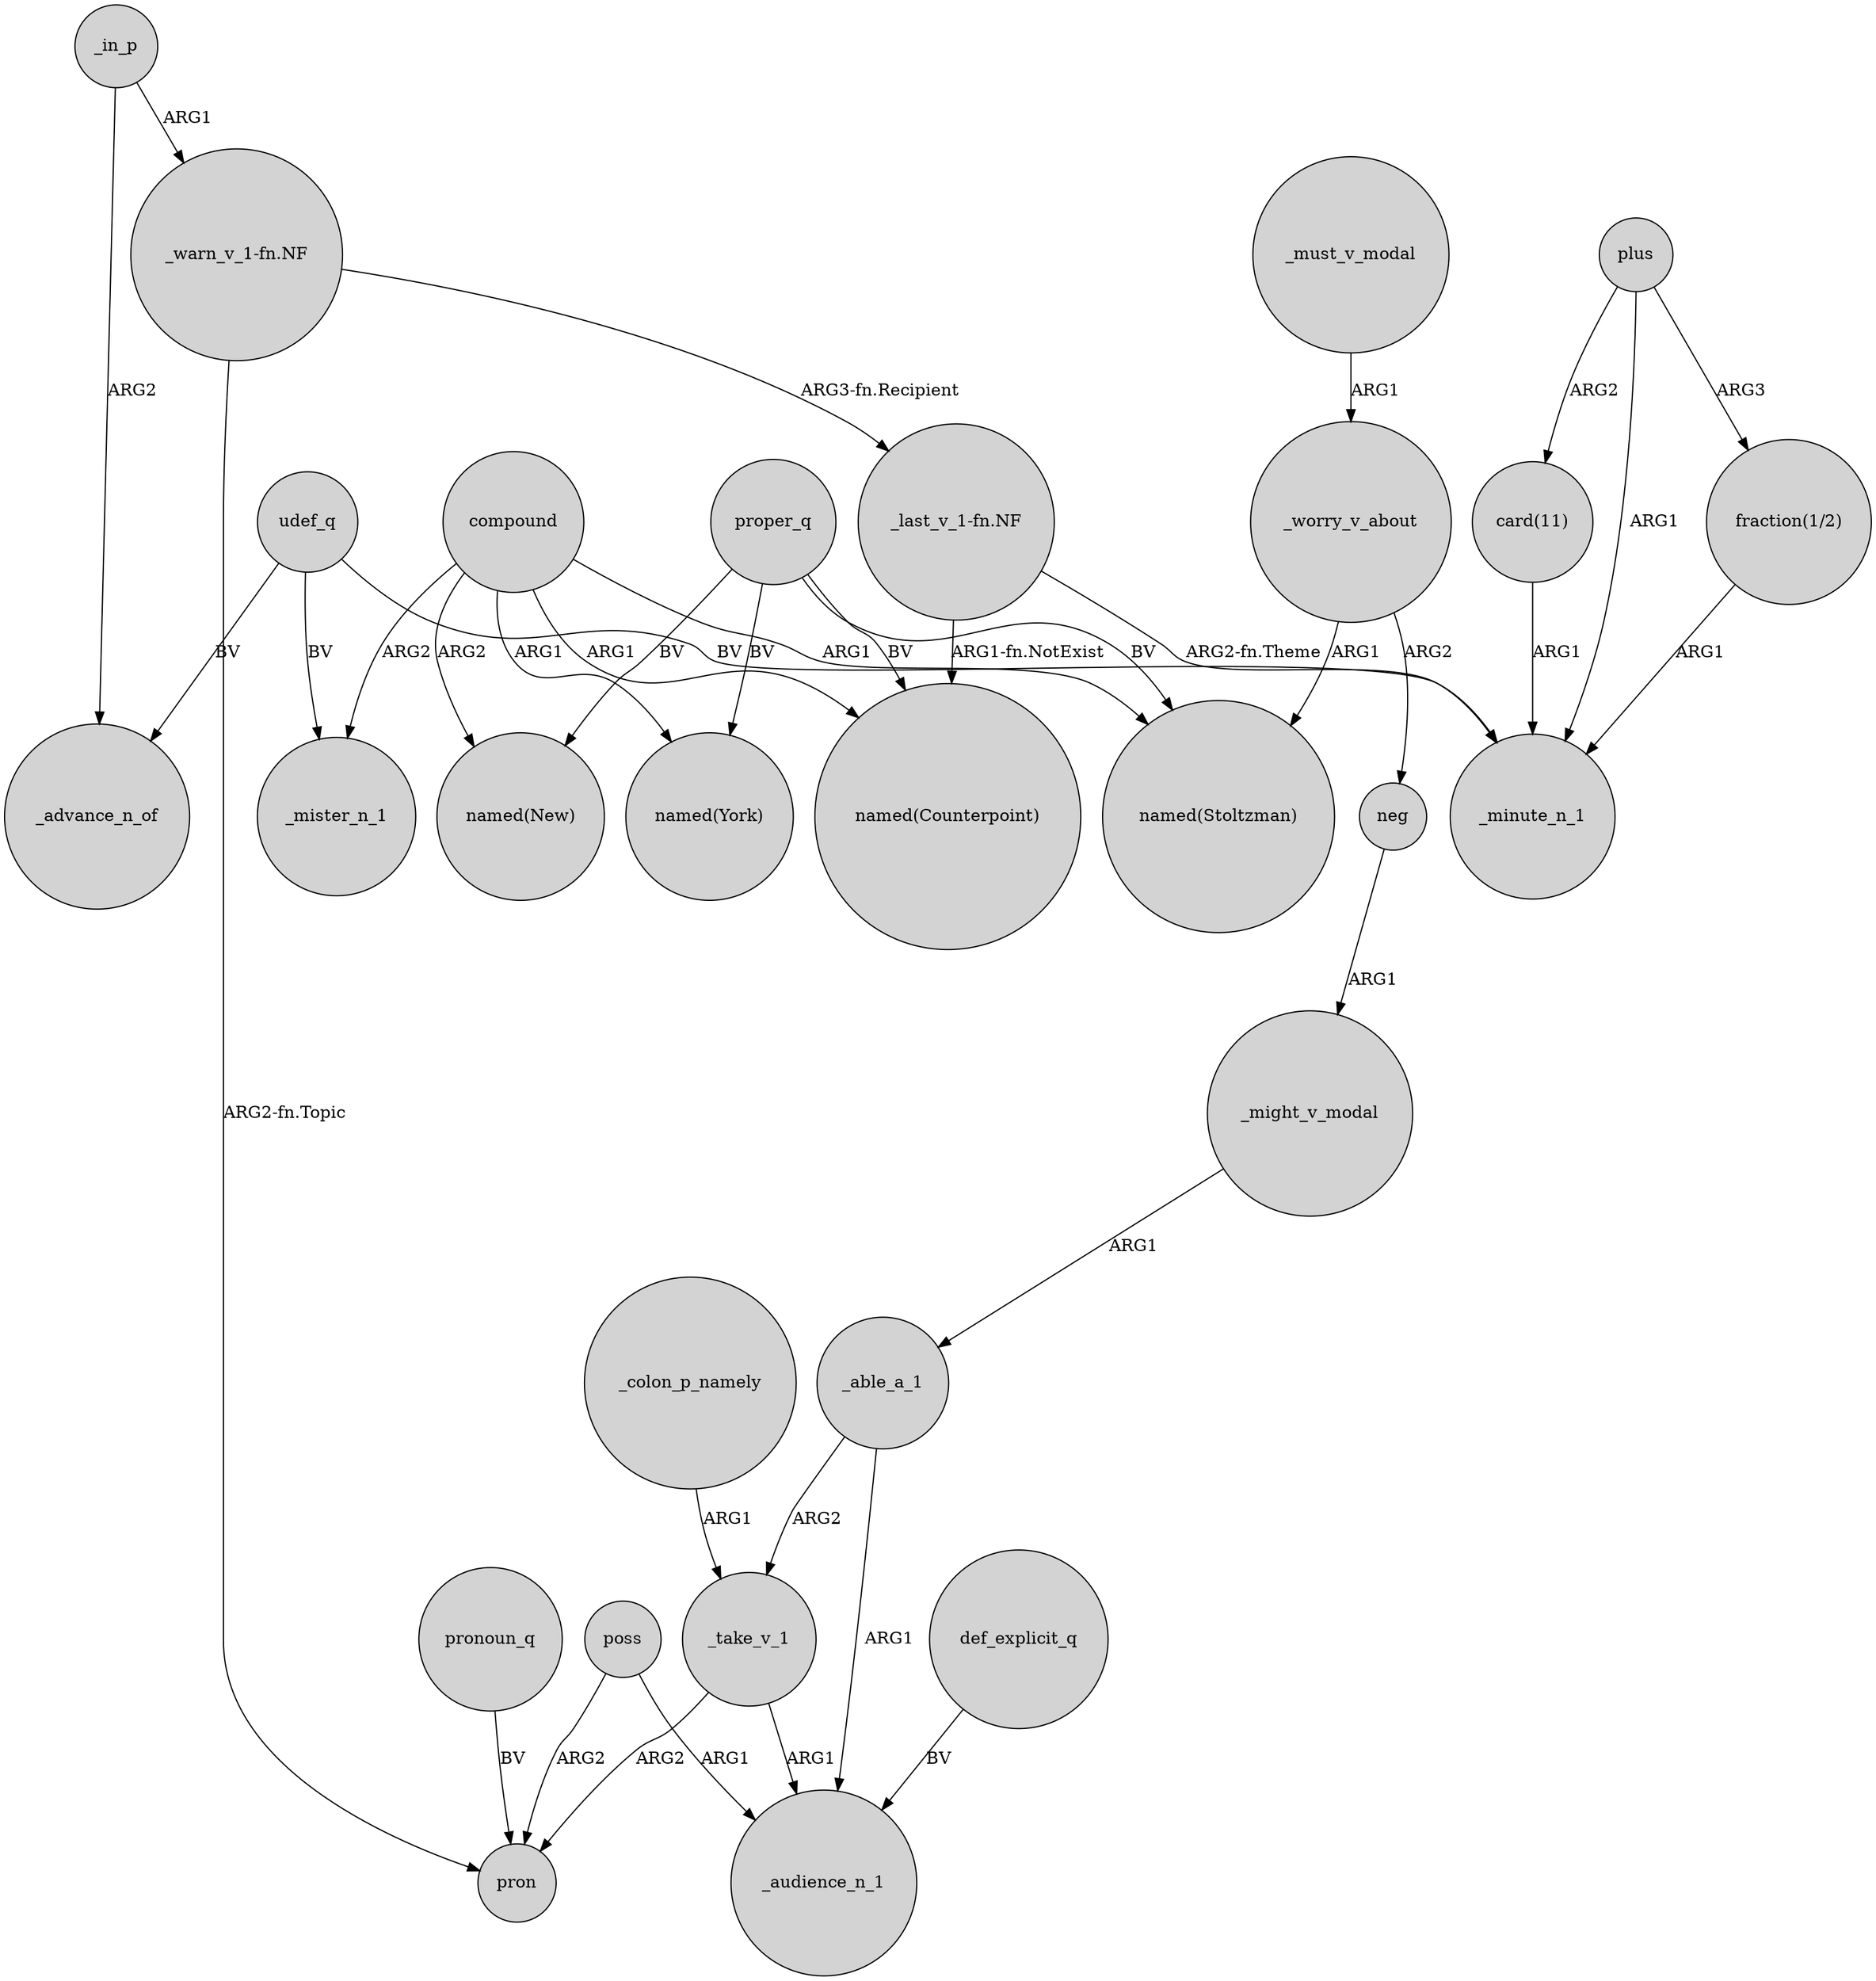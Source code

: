 digraph {
	node [shape=circle style=filled]
	udef_q -> _advance_n_of [label=BV]
	compound -> "named(New)" [label=ARG2]
	_worry_v_about -> "named(Stoltzman)" [label=ARG1]
	poss -> pron [label=ARG2]
	"_warn_v_1-fn.NF" -> pron [label="ARG2-fn.Topic"]
	plus -> "card(11)" [label=ARG2]
	proper_q -> "named(New)" [label=BV]
	compound -> _mister_n_1 [label=ARG2]
	proper_q -> "named(Counterpoint)" [label=BV]
	udef_q -> _mister_n_1 [label=BV]
	poss -> _audience_n_1 [label=ARG1]
	_in_p -> "_warn_v_1-fn.NF" [label=ARG1]
	_able_a_1 -> _audience_n_1 [label=ARG1]
	udef_q -> _minute_n_1 [label=BV]
	def_explicit_q -> _audience_n_1 [label=BV]
	"_warn_v_1-fn.NF" -> "_last_v_1-fn.NF" [label="ARG3-fn.Recipient"]
	plus -> _minute_n_1 [label=ARG1]
	_take_v_1 -> pron [label=ARG2]
	neg -> _might_v_modal [label=ARG1]
	compound -> "named(Stoltzman)" [label=ARG1]
	"card(11)" -> _minute_n_1 [label=ARG1]
	pronoun_q -> pron [label=BV]
	compound -> "named(York)" [label=ARG1]
	_in_p -> _advance_n_of [label=ARG2]
	"_last_v_1-fn.NF" -> "named(Counterpoint)" [label="ARG1-fn.NotExist"]
	"_last_v_1-fn.NF" -> _minute_n_1 [label="ARG2-fn.Theme"]
	_take_v_1 -> _audience_n_1 [label=ARG1]
	plus -> "fraction(1/2)" [label=ARG3]
	_might_v_modal -> _able_a_1 [label=ARG1]
	proper_q -> "named(Stoltzman)" [label=BV]
	compound -> "named(Counterpoint)" [label=ARG1]
	proper_q -> "named(York)" [label=BV]
	_colon_p_namely -> _take_v_1 [label=ARG1]
	_worry_v_about -> neg [label=ARG2]
	"fraction(1/2)" -> _minute_n_1 [label=ARG1]
	_able_a_1 -> _take_v_1 [label=ARG2]
	_must_v_modal -> _worry_v_about [label=ARG1]
}
